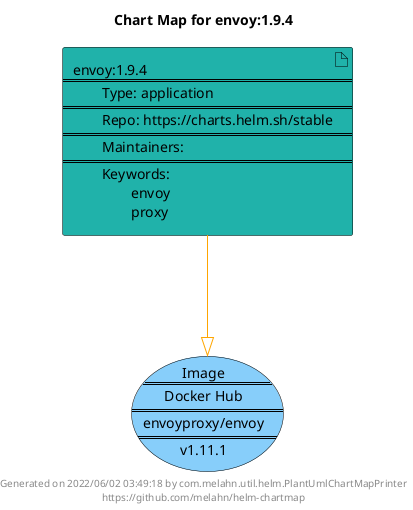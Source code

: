 @startuml
skinparam linetype ortho
skinparam backgroundColor white
skinparam usecaseBorderColor black
skinparam usecaseArrowColor LightSlateGray
skinparam artifactBorderColor black
skinparam artifactArrowColor LightSlateGray

title Chart Map for envoy:1.9.4

'There is one referenced Helm Chart
artifact "envoy:1.9.4\n====\n\tType: application\n====\n\tRepo: https://charts.helm.sh/stable\n====\n\tMaintainers: \n====\n\tKeywords: \n\t\tenvoy\n\t\tproxy" as envoy_1_9_4 #LightSeaGreen

'There is one referenced Docker Image
usecase "Image\n====\nDocker Hub\n====\nenvoyproxy/envoy\n====\nv1.11.1" as envoyproxy_envoy_v1_11_1 #LightSkyBlue

'Chart Dependencies
envoy_1_9_4--[#orange]-|>envoyproxy_envoy_v1_11_1

center footer Generated on 2022/06/02 03:49:18 by com.melahn.util.helm.PlantUmlChartMapPrinter\nhttps://github.com/melahn/helm-chartmap
@enduml
